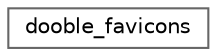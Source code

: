 digraph "Graphical Class Hierarchy"
{
 // LATEX_PDF_SIZE
  bgcolor="transparent";
  edge [fontname=Helvetica,fontsize=10,labelfontname=Helvetica,labelfontsize=10];
  node [fontname=Helvetica,fontsize=10,shape=box,height=0.2,width=0.4];
  rankdir="LR";
  Node0 [id="Node000000",label="dooble_favicons",height=0.2,width=0.4,color="grey40", fillcolor="white", style="filled",URL="$classdooble__favicons.html",tooltip=" "];
}
